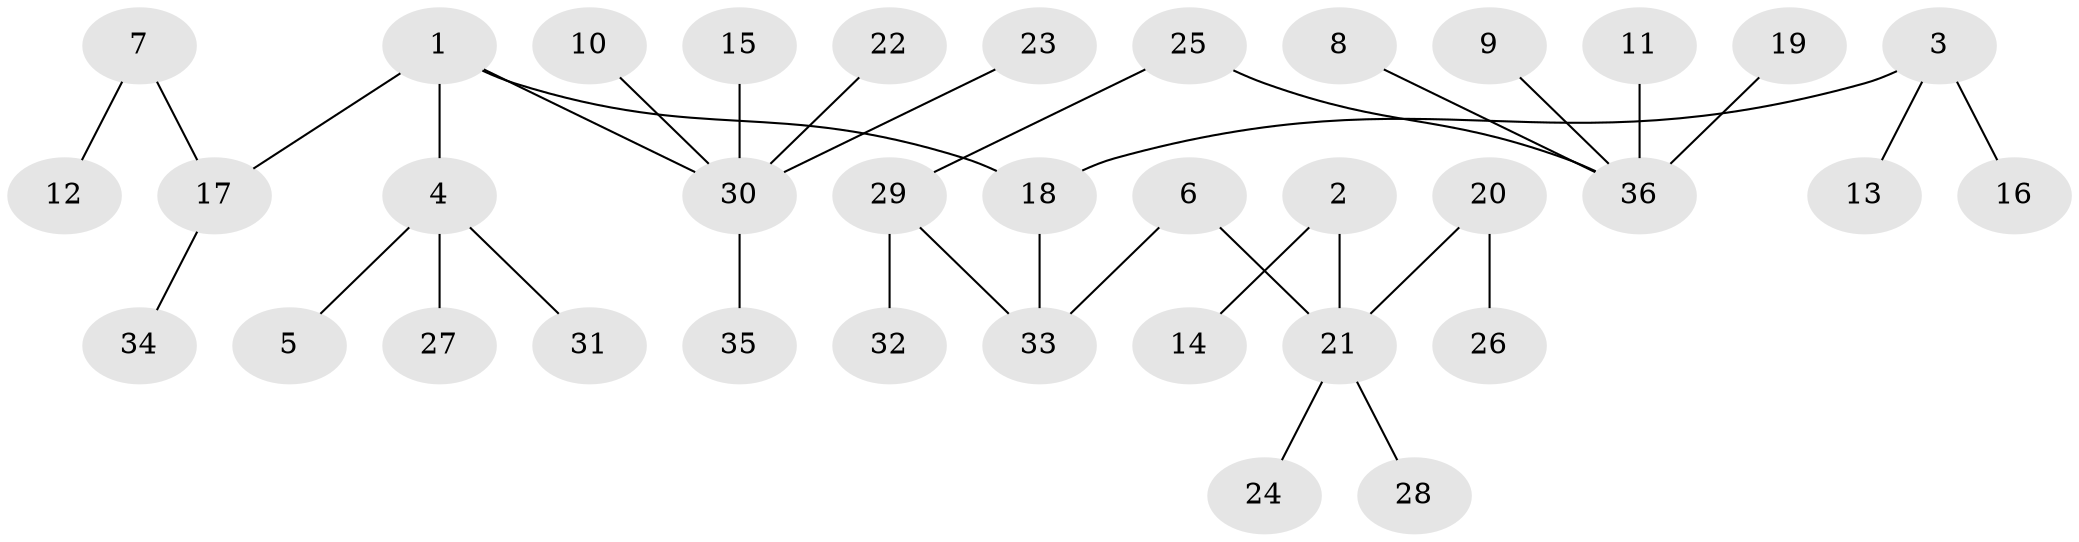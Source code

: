 // original degree distribution, {5: 0.03333333333333333, 4: 0.044444444444444446, 3: 0.1111111111111111, 2: 0.23333333333333334, 6: 0.011111111111111112, 1: 0.5333333333333333, 7: 0.03333333333333333}
// Generated by graph-tools (version 1.1) at 2025/37/03/04/25 23:37:15]
// undirected, 36 vertices, 35 edges
graph export_dot {
  node [color=gray90,style=filled];
  1;
  2;
  3;
  4;
  5;
  6;
  7;
  8;
  9;
  10;
  11;
  12;
  13;
  14;
  15;
  16;
  17;
  18;
  19;
  20;
  21;
  22;
  23;
  24;
  25;
  26;
  27;
  28;
  29;
  30;
  31;
  32;
  33;
  34;
  35;
  36;
  1 -- 4 [weight=1.0];
  1 -- 17 [weight=1.0];
  1 -- 18 [weight=1.0];
  1 -- 30 [weight=1.0];
  2 -- 14 [weight=1.0];
  2 -- 21 [weight=1.0];
  3 -- 13 [weight=1.0];
  3 -- 16 [weight=1.0];
  3 -- 18 [weight=1.0];
  4 -- 5 [weight=1.0];
  4 -- 27 [weight=1.0];
  4 -- 31 [weight=1.0];
  6 -- 21 [weight=1.0];
  6 -- 33 [weight=1.0];
  7 -- 12 [weight=1.0];
  7 -- 17 [weight=1.0];
  8 -- 36 [weight=1.0];
  9 -- 36 [weight=1.0];
  10 -- 30 [weight=1.0];
  11 -- 36 [weight=1.0];
  15 -- 30 [weight=1.0];
  17 -- 34 [weight=1.0];
  18 -- 33 [weight=1.0];
  19 -- 36 [weight=1.0];
  20 -- 21 [weight=1.0];
  20 -- 26 [weight=1.0];
  21 -- 24 [weight=1.0];
  21 -- 28 [weight=1.0];
  22 -- 30 [weight=1.0];
  23 -- 30 [weight=1.0];
  25 -- 29 [weight=1.0];
  25 -- 36 [weight=1.0];
  29 -- 32 [weight=1.0];
  29 -- 33 [weight=1.0];
  30 -- 35 [weight=1.0];
}
